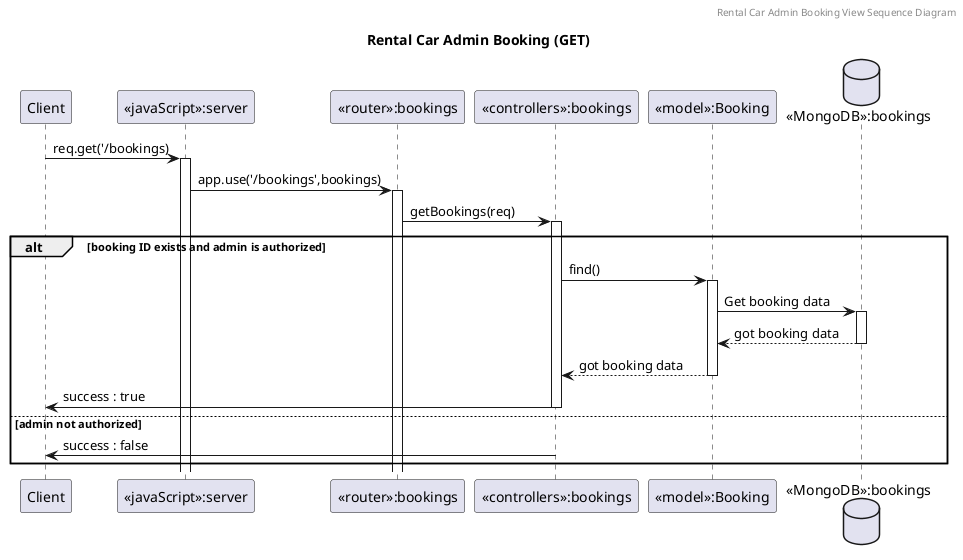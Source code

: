 @startuml Rental Car Admin Booking (GET)

header Rental Car Admin Booking View Sequence Diagram
title "Rental Car Admin Booking (GET)"

participant "Client" as client
participant "<<javaScript>>:server" as server
participant "<<router>>:bookings" as routerBookings
participant "<<controllers>>:bookings" as controllersBookings
participant "<<model>>:Booking" as modelBooking
database "<<MongoDB>>:bookings" as BookingsDatabase

client->server ++:req.get('/bookings)
server->routerBookings ++:app.use('/bookings',bookings)
routerBookings -> controllersBookings ++:getBookings(req)

alt booking ID exists and admin is authorized
    controllersBookings->modelBooking ++: find()
    modelBooking ->BookingsDatabase ++: Get booking data
    BookingsDatabase --> modelBooking --: got booking data
    controllersBookings <-- modelBooking --: got booking data
    controllersBookings->client --:success : true
else admin not authorized
    controllersBookings -> client --:success : false
end

@enduml

